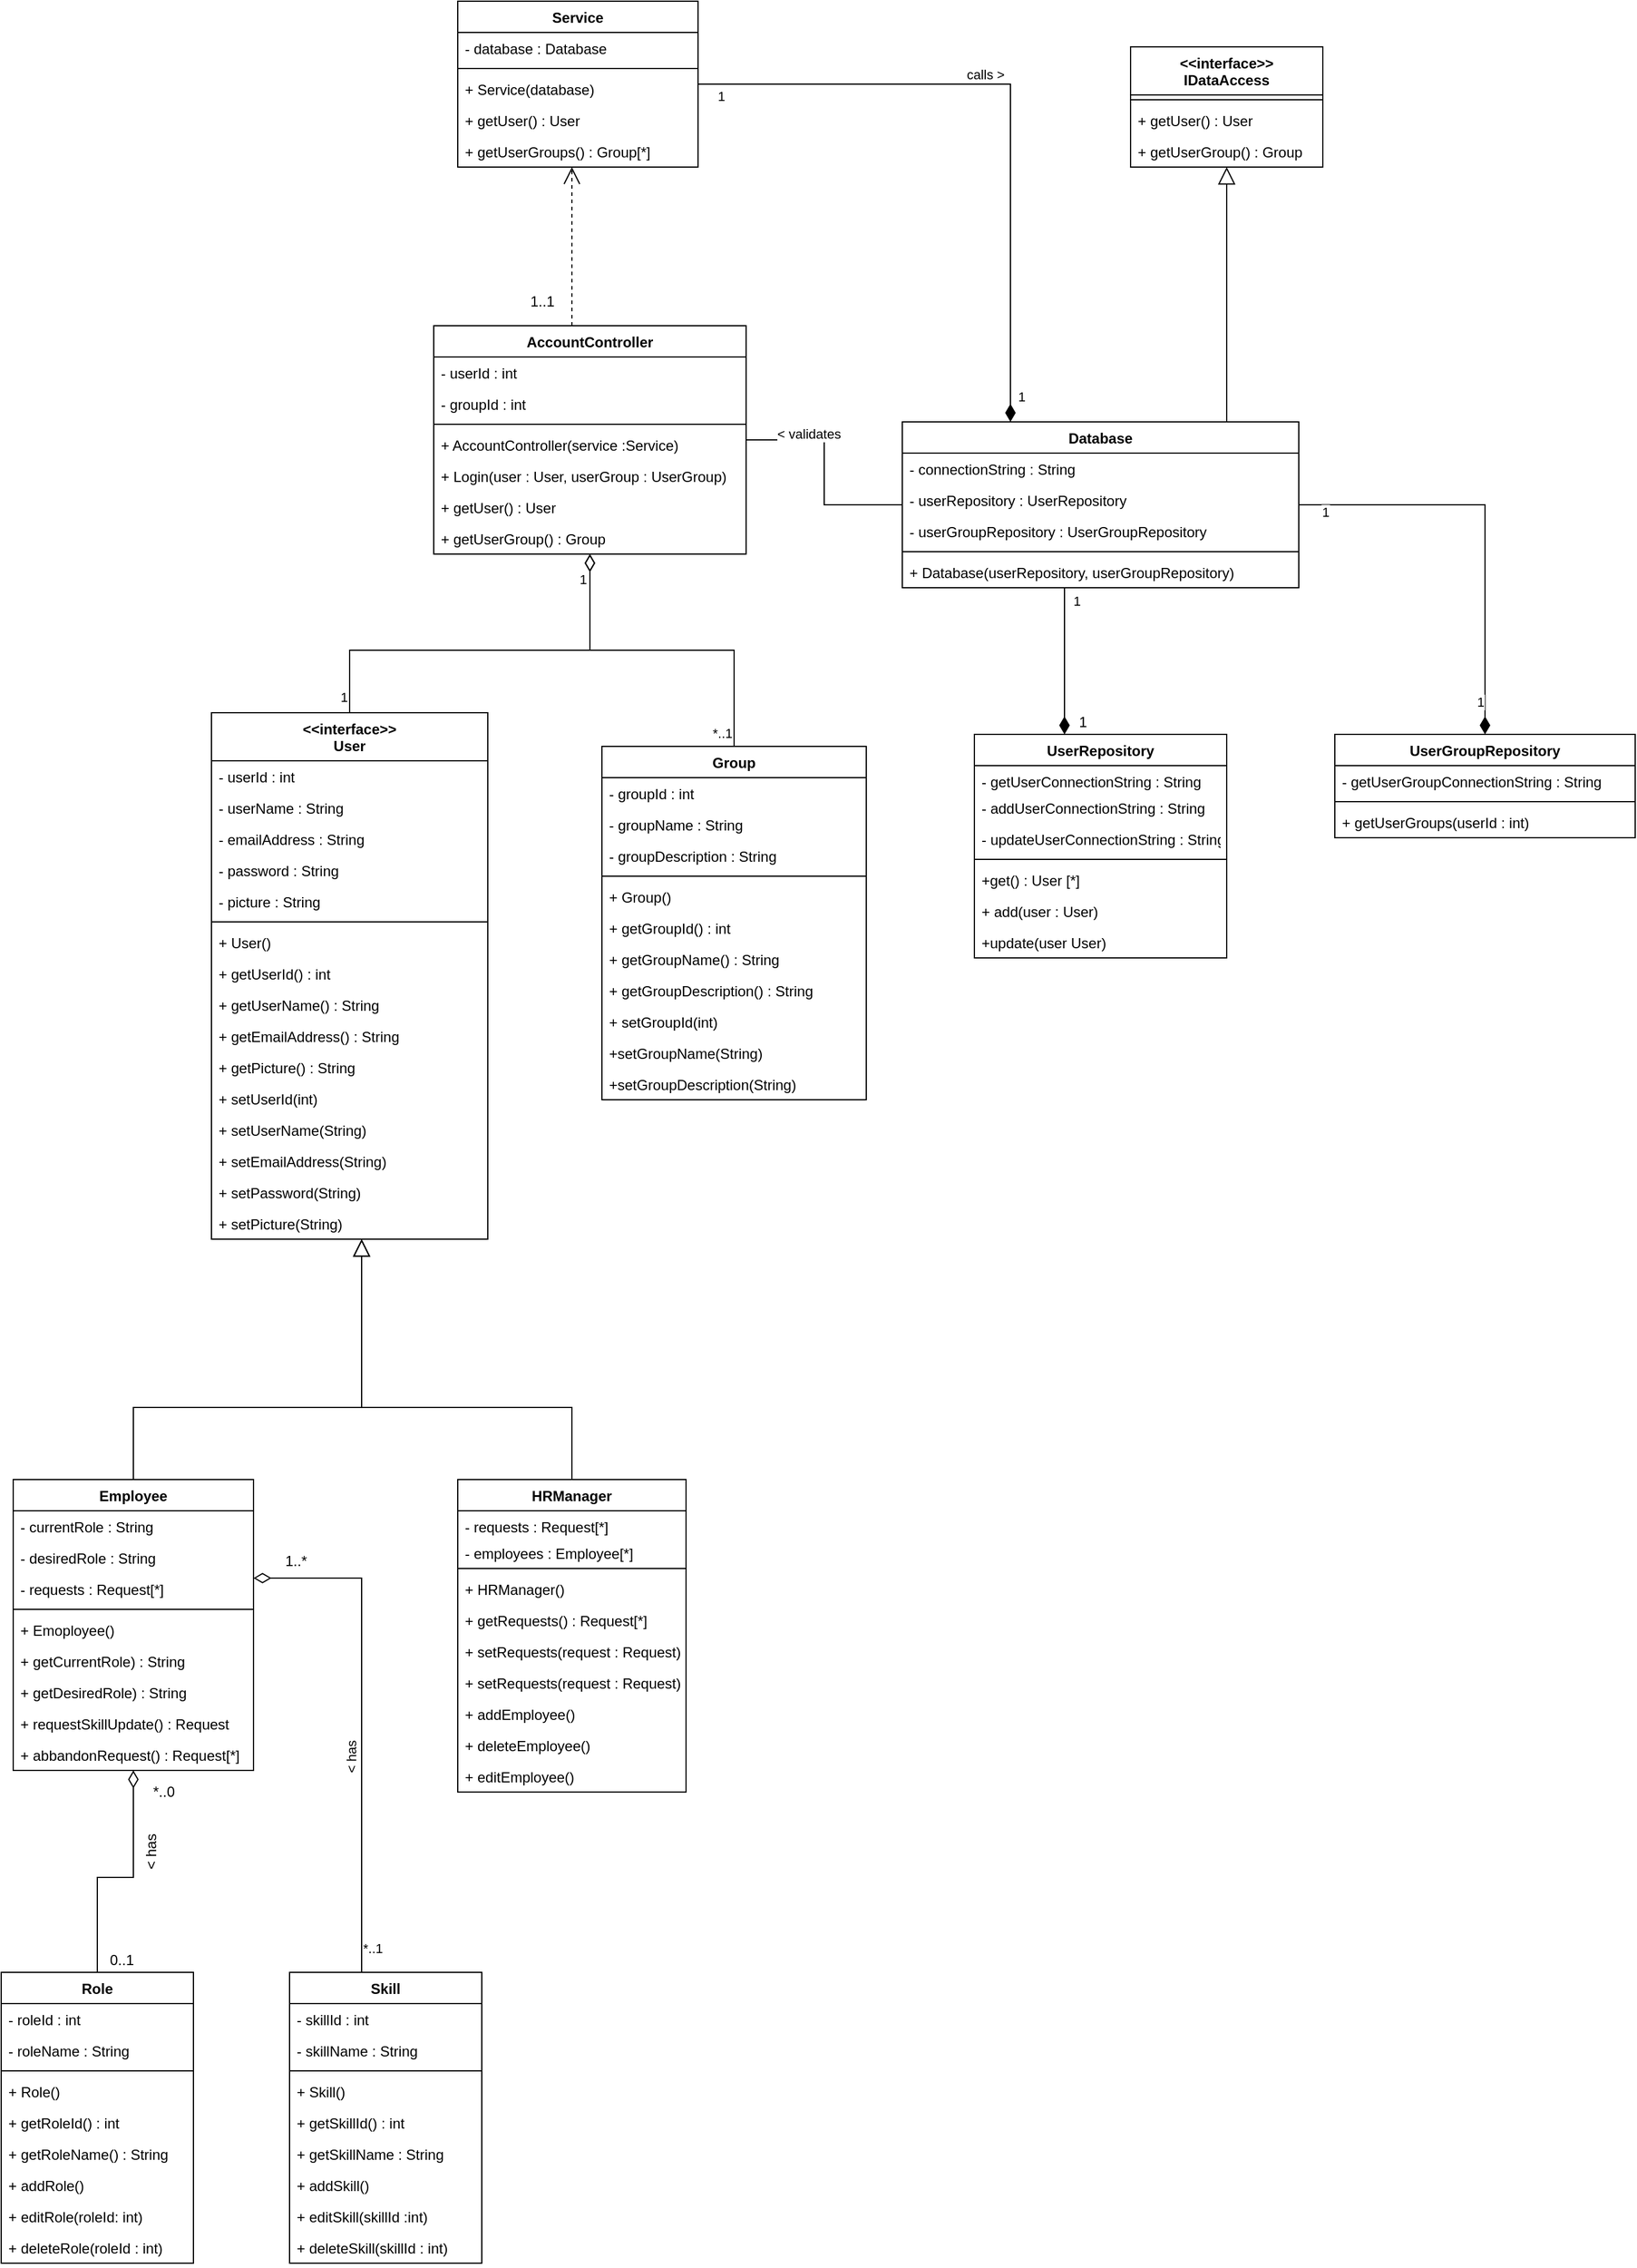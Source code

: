 <mxfile version="13.8.9" type="github">
  <diagram id="C5RBs43oDa-KdzZeNtuy" name="Page-1">
    <mxGraphModel dx="987" dy="2871" grid="1" gridSize="10" guides="1" tooltips="1" connect="1" arrows="1" fold="1" page="1" pageScale="1" pageWidth="1654" pageHeight="2336" math="0" shadow="0">
      <root>
        <mxCell id="WIyWlLk6GJQsqaUBKTNV-0" />
        <mxCell id="WIyWlLk6GJQsqaUBKTNV-1" parent="WIyWlLk6GJQsqaUBKTNV-0" />
        <mxCell id="A0lYxpGTVLTrkx8U0_eJ-175" style="edgeStyle=orthogonalEdgeStyle;rounded=0;orthogonalLoop=1;jettySize=auto;html=1;startArrow=none;startFill=0;startSize=12;endArrow=diamondThin;endFill=0;endSize=12;" edge="1" parent="WIyWlLk6GJQsqaUBKTNV-1" source="A0lYxpGTVLTrkx8U0_eJ-76" target="A0lYxpGTVLTrkx8U0_eJ-104">
          <mxGeometry relative="1" as="geometry">
            <Array as="points">
              <mxPoint x="350" y="-1750" />
              <mxPoint x="550" y="-1750" />
            </Array>
          </mxGeometry>
        </mxCell>
        <mxCell id="A0lYxpGTVLTrkx8U0_eJ-233" value="1" style="edgeLabel;html=1;align=center;verticalAlign=middle;resizable=0;points=[];" vertex="1" connectable="0" parent="A0lYxpGTVLTrkx8U0_eJ-175">
          <mxGeometry x="-0.919" y="5" relative="1" as="geometry">
            <mxPoint as="offset" />
          </mxGeometry>
        </mxCell>
        <mxCell id="A0lYxpGTVLTrkx8U0_eJ-76" value="&lt;&lt;interface&gt;&gt;&#xa;User" style="swimlane;fontStyle=1;align=center;verticalAlign=top;childLayout=stackLayout;horizontal=1;startSize=40;horizontalStack=0;resizeParent=1;resizeParentMax=0;resizeLast=0;collapsible=1;marginBottom=0;" vertex="1" parent="WIyWlLk6GJQsqaUBKTNV-1">
          <mxGeometry x="235" y="-1698" width="230" height="438" as="geometry" />
        </mxCell>
        <mxCell id="A0lYxpGTVLTrkx8U0_eJ-77" value="- userId : int" style="text;strokeColor=none;fillColor=none;align=left;verticalAlign=top;spacingLeft=4;spacingRight=4;overflow=hidden;rotatable=0;points=[[0,0.5],[1,0.5]];portConstraint=eastwest;" vertex="1" parent="A0lYxpGTVLTrkx8U0_eJ-76">
          <mxGeometry y="40" width="230" height="26" as="geometry" />
        </mxCell>
        <mxCell id="A0lYxpGTVLTrkx8U0_eJ-80" value="- userName : String" style="text;strokeColor=none;fillColor=none;align=left;verticalAlign=top;spacingLeft=4;spacingRight=4;overflow=hidden;rotatable=0;points=[[0,0.5],[1,0.5]];portConstraint=eastwest;" vertex="1" parent="A0lYxpGTVLTrkx8U0_eJ-76">
          <mxGeometry y="66" width="230" height="26" as="geometry" />
        </mxCell>
        <mxCell id="A0lYxpGTVLTrkx8U0_eJ-81" value="- emailAddress : String" style="text;strokeColor=none;fillColor=none;align=left;verticalAlign=top;spacingLeft=4;spacingRight=4;overflow=hidden;rotatable=0;points=[[0,0.5],[1,0.5]];portConstraint=eastwest;" vertex="1" parent="A0lYxpGTVLTrkx8U0_eJ-76">
          <mxGeometry y="92" width="230" height="26" as="geometry" />
        </mxCell>
        <mxCell id="A0lYxpGTVLTrkx8U0_eJ-82" value="- password : String" style="text;strokeColor=none;fillColor=none;align=left;verticalAlign=top;spacingLeft=4;spacingRight=4;overflow=hidden;rotatable=0;points=[[0,0.5],[1,0.5]];portConstraint=eastwest;" vertex="1" parent="A0lYxpGTVLTrkx8U0_eJ-76">
          <mxGeometry y="118" width="230" height="26" as="geometry" />
        </mxCell>
        <mxCell id="A0lYxpGTVLTrkx8U0_eJ-85" value="- picture : String" style="text;strokeColor=none;fillColor=none;align=left;verticalAlign=top;spacingLeft=4;spacingRight=4;overflow=hidden;rotatable=0;points=[[0,0.5],[1,0.5]];portConstraint=eastwest;" vertex="1" parent="A0lYxpGTVLTrkx8U0_eJ-76">
          <mxGeometry y="144" width="230" height="26" as="geometry" />
        </mxCell>
        <mxCell id="A0lYxpGTVLTrkx8U0_eJ-78" value="" style="line;strokeWidth=1;fillColor=none;align=left;verticalAlign=middle;spacingTop=-1;spacingLeft=3;spacingRight=3;rotatable=0;labelPosition=right;points=[];portConstraint=eastwest;" vertex="1" parent="A0lYxpGTVLTrkx8U0_eJ-76">
          <mxGeometry y="170" width="230" height="8" as="geometry" />
        </mxCell>
        <mxCell id="A0lYxpGTVLTrkx8U0_eJ-79" value="+ User()" style="text;strokeColor=none;fillColor=none;align=left;verticalAlign=top;spacingLeft=4;spacingRight=4;overflow=hidden;rotatable=0;points=[[0,0.5],[1,0.5]];portConstraint=eastwest;" vertex="1" parent="A0lYxpGTVLTrkx8U0_eJ-76">
          <mxGeometry y="178" width="230" height="26" as="geometry" />
        </mxCell>
        <mxCell id="A0lYxpGTVLTrkx8U0_eJ-91" value="+ getUserId() : int" style="text;strokeColor=none;fillColor=none;align=left;verticalAlign=top;spacingLeft=4;spacingRight=4;overflow=hidden;rotatable=0;points=[[0,0.5],[1,0.5]];portConstraint=eastwest;" vertex="1" parent="A0lYxpGTVLTrkx8U0_eJ-76">
          <mxGeometry y="204" width="230" height="26" as="geometry" />
        </mxCell>
        <mxCell id="A0lYxpGTVLTrkx8U0_eJ-86" value="+ getUserName() : String" style="text;strokeColor=none;fillColor=none;align=left;verticalAlign=top;spacingLeft=4;spacingRight=4;overflow=hidden;rotatable=0;points=[[0,0.5],[1,0.5]];portConstraint=eastwest;" vertex="1" parent="A0lYxpGTVLTrkx8U0_eJ-76">
          <mxGeometry y="230" width="230" height="26" as="geometry" />
        </mxCell>
        <mxCell id="A0lYxpGTVLTrkx8U0_eJ-87" value="+ getEmailAddress() : String" style="text;strokeColor=none;fillColor=none;align=left;verticalAlign=top;spacingLeft=4;spacingRight=4;overflow=hidden;rotatable=0;points=[[0,0.5],[1,0.5]];portConstraint=eastwest;" vertex="1" parent="A0lYxpGTVLTrkx8U0_eJ-76">
          <mxGeometry y="256" width="230" height="26" as="geometry" />
        </mxCell>
        <mxCell id="A0lYxpGTVLTrkx8U0_eJ-90" value="+ getPicture() : String" style="text;strokeColor=none;fillColor=none;align=left;verticalAlign=top;spacingLeft=4;spacingRight=4;overflow=hidden;rotatable=0;points=[[0,0.5],[1,0.5]];portConstraint=eastwest;" vertex="1" parent="A0lYxpGTVLTrkx8U0_eJ-76">
          <mxGeometry y="282" width="230" height="26" as="geometry" />
        </mxCell>
        <mxCell id="A0lYxpGTVLTrkx8U0_eJ-221" value="+ setUserId(int)" style="text;strokeColor=none;fillColor=none;align=left;verticalAlign=top;spacingLeft=4;spacingRight=4;overflow=hidden;rotatable=0;points=[[0,0.5],[1,0.5]];portConstraint=eastwest;" vertex="1" parent="A0lYxpGTVLTrkx8U0_eJ-76">
          <mxGeometry y="308" width="230" height="26" as="geometry" />
        </mxCell>
        <mxCell id="A0lYxpGTVLTrkx8U0_eJ-222" value="+ setUserName(String)" style="text;strokeColor=none;fillColor=none;align=left;verticalAlign=top;spacingLeft=4;spacingRight=4;overflow=hidden;rotatable=0;points=[[0,0.5],[1,0.5]];portConstraint=eastwest;" vertex="1" parent="A0lYxpGTVLTrkx8U0_eJ-76">
          <mxGeometry y="334" width="230" height="26" as="geometry" />
        </mxCell>
        <mxCell id="A0lYxpGTVLTrkx8U0_eJ-223" value="+ setEmailAddress(String)" style="text;strokeColor=none;fillColor=none;align=left;verticalAlign=top;spacingLeft=4;spacingRight=4;overflow=hidden;rotatable=0;points=[[0,0.5],[1,0.5]];portConstraint=eastwest;" vertex="1" parent="A0lYxpGTVLTrkx8U0_eJ-76">
          <mxGeometry y="360" width="230" height="26" as="geometry" />
        </mxCell>
        <mxCell id="A0lYxpGTVLTrkx8U0_eJ-224" value="+ setPassword(String)" style="text;strokeColor=none;fillColor=none;align=left;verticalAlign=top;spacingLeft=4;spacingRight=4;overflow=hidden;rotatable=0;points=[[0,0.5],[1,0.5]];portConstraint=eastwest;" vertex="1" parent="A0lYxpGTVLTrkx8U0_eJ-76">
          <mxGeometry y="386" width="230" height="26" as="geometry" />
        </mxCell>
        <mxCell id="A0lYxpGTVLTrkx8U0_eJ-225" value="+ setPicture(String)" style="text;strokeColor=none;fillColor=none;align=left;verticalAlign=top;spacingLeft=4;spacingRight=4;overflow=hidden;rotatable=0;points=[[0,0.5],[1,0.5]];portConstraint=eastwest;" vertex="1" parent="A0lYxpGTVLTrkx8U0_eJ-76">
          <mxGeometry y="412" width="230" height="26" as="geometry" />
        </mxCell>
        <mxCell id="A0lYxpGTVLTrkx8U0_eJ-129" style="edgeStyle=orthogonalEdgeStyle;rounded=0;orthogonalLoop=1;jettySize=auto;html=1;endArrow=block;endFill=0;endSize=12;" edge="1" parent="WIyWlLk6GJQsqaUBKTNV-1" source="A0lYxpGTVLTrkx8U0_eJ-92" target="A0lYxpGTVLTrkx8U0_eJ-76">
          <mxGeometry relative="1" as="geometry">
            <Array as="points">
              <mxPoint x="170" y="-1120" />
              <mxPoint x="360" y="-1120" />
            </Array>
          </mxGeometry>
        </mxCell>
        <mxCell id="A0lYxpGTVLTrkx8U0_eJ-92" value="Employee" style="swimlane;fontStyle=1;align=center;verticalAlign=top;childLayout=stackLayout;horizontal=1;startSize=26;horizontalStack=0;resizeParent=1;resizeParentMax=0;resizeLast=0;collapsible=1;marginBottom=0;" vertex="1" parent="WIyWlLk6GJQsqaUBKTNV-1">
          <mxGeometry x="70" y="-1060" width="200" height="242" as="geometry" />
        </mxCell>
        <mxCell id="A0lYxpGTVLTrkx8U0_eJ-98" value="- currentRole : String" style="text;strokeColor=none;fillColor=none;align=left;verticalAlign=top;spacingLeft=4;spacingRight=4;overflow=hidden;rotatable=0;points=[[0,0.5],[1,0.5]];portConstraint=eastwest;" vertex="1" parent="A0lYxpGTVLTrkx8U0_eJ-92">
          <mxGeometry y="26" width="200" height="26" as="geometry" />
        </mxCell>
        <mxCell id="A0lYxpGTVLTrkx8U0_eJ-249" value="- desiredRole : String" style="text;strokeColor=none;fillColor=none;align=left;verticalAlign=top;spacingLeft=4;spacingRight=4;overflow=hidden;rotatable=0;points=[[0,0.5],[1,0.5]];portConstraint=eastwest;" vertex="1" parent="A0lYxpGTVLTrkx8U0_eJ-92">
          <mxGeometry y="52" width="200" height="26" as="geometry" />
        </mxCell>
        <mxCell id="A0lYxpGTVLTrkx8U0_eJ-99" value="- requests : Request[*]" style="text;strokeColor=none;fillColor=none;align=left;verticalAlign=top;spacingLeft=4;spacingRight=4;overflow=hidden;rotatable=0;points=[[0,0.5],[1,0.5]];portConstraint=eastwest;" vertex="1" parent="A0lYxpGTVLTrkx8U0_eJ-92">
          <mxGeometry y="78" width="200" height="26" as="geometry" />
        </mxCell>
        <mxCell id="A0lYxpGTVLTrkx8U0_eJ-94" value="" style="line;strokeWidth=1;fillColor=none;align=left;verticalAlign=middle;spacingTop=-1;spacingLeft=3;spacingRight=3;rotatable=0;labelPosition=right;points=[];portConstraint=eastwest;" vertex="1" parent="A0lYxpGTVLTrkx8U0_eJ-92">
          <mxGeometry y="104" width="200" height="8" as="geometry" />
        </mxCell>
        <mxCell id="A0lYxpGTVLTrkx8U0_eJ-96" value="+ Emoployee()" style="text;strokeColor=none;fillColor=none;align=left;verticalAlign=top;spacingLeft=4;spacingRight=4;overflow=hidden;rotatable=0;points=[[0,0.5],[1,0.5]];portConstraint=eastwest;" vertex="1" parent="A0lYxpGTVLTrkx8U0_eJ-92">
          <mxGeometry y="112" width="200" height="26" as="geometry" />
        </mxCell>
        <mxCell id="A0lYxpGTVLTrkx8U0_eJ-170" value="+ getCurrentRole) : String" style="text;strokeColor=none;fillColor=none;align=left;verticalAlign=top;spacingLeft=4;spacingRight=4;overflow=hidden;rotatable=0;points=[[0,0.5],[1,0.5]];portConstraint=eastwest;" vertex="1" parent="A0lYxpGTVLTrkx8U0_eJ-92">
          <mxGeometry y="138" width="200" height="26" as="geometry" />
        </mxCell>
        <mxCell id="A0lYxpGTVLTrkx8U0_eJ-247" value="+ getDesiredRole) : String" style="text;strokeColor=none;fillColor=none;align=left;verticalAlign=top;spacingLeft=4;spacingRight=4;overflow=hidden;rotatable=0;points=[[0,0.5],[1,0.5]];portConstraint=eastwest;" vertex="1" parent="A0lYxpGTVLTrkx8U0_eJ-92">
          <mxGeometry y="164" width="200" height="26" as="geometry" />
        </mxCell>
        <mxCell id="A0lYxpGTVLTrkx8U0_eJ-248" value="+ requestSkillUpdate() : Request" style="text;strokeColor=none;fillColor=none;align=left;verticalAlign=top;spacingLeft=4;spacingRight=4;overflow=hidden;rotatable=0;points=[[0,0.5],[1,0.5]];portConstraint=eastwest;" vertex="1" parent="A0lYxpGTVLTrkx8U0_eJ-92">
          <mxGeometry y="190" width="200" height="26" as="geometry" />
        </mxCell>
        <mxCell id="A0lYxpGTVLTrkx8U0_eJ-97" value="+ abbandonRequest() : Request[*]" style="text;strokeColor=none;fillColor=none;align=left;verticalAlign=top;spacingLeft=4;spacingRight=4;overflow=hidden;rotatable=0;points=[[0,0.5],[1,0.5]];portConstraint=eastwest;" vertex="1" parent="A0lYxpGTVLTrkx8U0_eJ-92">
          <mxGeometry y="216" width="200" height="26" as="geometry" />
        </mxCell>
        <mxCell id="A0lYxpGTVLTrkx8U0_eJ-130" style="edgeStyle=orthogonalEdgeStyle;rounded=0;orthogonalLoop=1;jettySize=auto;html=1;endArrow=block;endFill=0;endSize=12;" edge="1" parent="WIyWlLk6GJQsqaUBKTNV-1" source="A0lYxpGTVLTrkx8U0_eJ-100" target="A0lYxpGTVLTrkx8U0_eJ-76">
          <mxGeometry relative="1" as="geometry">
            <Array as="points">
              <mxPoint x="535" y="-1120" />
              <mxPoint x="360" y="-1120" />
            </Array>
          </mxGeometry>
        </mxCell>
        <mxCell id="A0lYxpGTVLTrkx8U0_eJ-100" value="HRManager" style="swimlane;fontStyle=1;align=center;verticalAlign=top;childLayout=stackLayout;horizontal=1;startSize=26;horizontalStack=0;resizeParent=1;resizeParentMax=0;resizeLast=0;collapsible=1;marginBottom=0;" vertex="1" parent="WIyWlLk6GJQsqaUBKTNV-1">
          <mxGeometry x="440" y="-1060" width="190" height="260" as="geometry" />
        </mxCell>
        <mxCell id="A0lYxpGTVLTrkx8U0_eJ-101" value="- requests : Request[*]" style="text;strokeColor=none;fillColor=none;align=left;verticalAlign=top;spacingLeft=4;spacingRight=4;overflow=hidden;rotatable=0;points=[[0,0.5],[1,0.5]];portConstraint=eastwest;" vertex="1" parent="A0lYxpGTVLTrkx8U0_eJ-100">
          <mxGeometry y="26" width="190" height="22" as="geometry" />
        </mxCell>
        <mxCell id="A0lYxpGTVLTrkx8U0_eJ-242" value="- employees : Employee[*]" style="text;strokeColor=none;fillColor=none;align=left;verticalAlign=top;spacingLeft=4;spacingRight=4;overflow=hidden;rotatable=0;points=[[0,0.5],[1,0.5]];portConstraint=eastwest;" vertex="1" parent="A0lYxpGTVLTrkx8U0_eJ-100">
          <mxGeometry y="48" width="190" height="22" as="geometry" />
        </mxCell>
        <mxCell id="A0lYxpGTVLTrkx8U0_eJ-102" value="" style="line;strokeWidth=1;fillColor=none;align=left;verticalAlign=middle;spacingTop=-1;spacingLeft=3;spacingRight=3;rotatable=0;labelPosition=right;points=[];portConstraint=eastwest;" vertex="1" parent="A0lYxpGTVLTrkx8U0_eJ-100">
          <mxGeometry y="70" width="190" height="8" as="geometry" />
        </mxCell>
        <mxCell id="A0lYxpGTVLTrkx8U0_eJ-103" value="+ HRManager()" style="text;strokeColor=none;fillColor=none;align=left;verticalAlign=top;spacingLeft=4;spacingRight=4;overflow=hidden;rotatable=0;points=[[0,0.5],[1,0.5]];portConstraint=eastwest;" vertex="1" parent="A0lYxpGTVLTrkx8U0_eJ-100">
          <mxGeometry y="78" width="190" height="26" as="geometry" />
        </mxCell>
        <mxCell id="A0lYxpGTVLTrkx8U0_eJ-171" value="+ getRequests() : Request[*]" style="text;strokeColor=none;fillColor=none;align=left;verticalAlign=top;spacingLeft=4;spacingRight=4;overflow=hidden;rotatable=0;points=[[0,0.5],[1,0.5]];portConstraint=eastwest;" vertex="1" parent="A0lYxpGTVLTrkx8U0_eJ-100">
          <mxGeometry y="104" width="190" height="26" as="geometry" />
        </mxCell>
        <mxCell id="A0lYxpGTVLTrkx8U0_eJ-241" value="+ setRequests(request : Request) " style="text;strokeColor=none;fillColor=none;align=left;verticalAlign=top;spacingLeft=4;spacingRight=4;overflow=hidden;rotatable=0;points=[[0,0.5],[1,0.5]];portConstraint=eastwest;" vertex="1" parent="A0lYxpGTVLTrkx8U0_eJ-100">
          <mxGeometry y="130" width="190" height="26" as="geometry" />
        </mxCell>
        <mxCell id="A0lYxpGTVLTrkx8U0_eJ-243" value="+ setRequests(request : Request) " style="text;strokeColor=none;fillColor=none;align=left;verticalAlign=top;spacingLeft=4;spacingRight=4;overflow=hidden;rotatable=0;points=[[0,0.5],[1,0.5]];portConstraint=eastwest;" vertex="1" parent="A0lYxpGTVLTrkx8U0_eJ-100">
          <mxGeometry y="156" width="190" height="26" as="geometry" />
        </mxCell>
        <mxCell id="A0lYxpGTVLTrkx8U0_eJ-244" value="+ addEmployee()" style="text;strokeColor=none;fillColor=none;align=left;verticalAlign=top;spacingLeft=4;spacingRight=4;overflow=hidden;rotatable=0;points=[[0,0.5],[1,0.5]];portConstraint=eastwest;" vertex="1" parent="A0lYxpGTVLTrkx8U0_eJ-100">
          <mxGeometry y="182" width="190" height="26" as="geometry" />
        </mxCell>
        <mxCell id="A0lYxpGTVLTrkx8U0_eJ-246" value="+ deleteEmployee()" style="text;strokeColor=none;fillColor=none;align=left;verticalAlign=top;spacingLeft=4;spacingRight=4;overflow=hidden;rotatable=0;points=[[0,0.5],[1,0.5]];portConstraint=eastwest;" vertex="1" parent="A0lYxpGTVLTrkx8U0_eJ-100">
          <mxGeometry y="208" width="190" height="26" as="geometry" />
        </mxCell>
        <mxCell id="A0lYxpGTVLTrkx8U0_eJ-245" value="+ editEmployee()" style="text;strokeColor=none;fillColor=none;align=left;verticalAlign=top;spacingLeft=4;spacingRight=4;overflow=hidden;rotatable=0;points=[[0,0.5],[1,0.5]];portConstraint=eastwest;" vertex="1" parent="A0lYxpGTVLTrkx8U0_eJ-100">
          <mxGeometry y="234" width="190" height="26" as="geometry" />
        </mxCell>
        <mxCell id="A0lYxpGTVLTrkx8U0_eJ-174" style="edgeStyle=orthogonalEdgeStyle;rounded=0;orthogonalLoop=1;jettySize=auto;html=1;startArrow=none;startFill=0;startSize=12;endArrow=open;endFill=0;endSize=12;dashed=1;" edge="1" parent="WIyWlLk6GJQsqaUBKTNV-1" source="A0lYxpGTVLTrkx8U0_eJ-104" target="A0lYxpGTVLTrkx8U0_eJ-143">
          <mxGeometry relative="1" as="geometry">
            <Array as="points">
              <mxPoint x="535" y="-2120" />
              <mxPoint x="535" y="-2120" />
            </Array>
          </mxGeometry>
        </mxCell>
        <mxCell id="A0lYxpGTVLTrkx8U0_eJ-104" value="AccountController" style="swimlane;fontStyle=1;align=center;verticalAlign=top;childLayout=stackLayout;horizontal=1;startSize=26;horizontalStack=0;resizeParent=1;resizeParentMax=0;resizeLast=0;collapsible=1;marginBottom=0;" vertex="1" parent="WIyWlLk6GJQsqaUBKTNV-1">
          <mxGeometry x="420" y="-2020" width="260" height="190" as="geometry" />
        </mxCell>
        <mxCell id="A0lYxpGTVLTrkx8U0_eJ-105" value="- userId : int" style="text;strokeColor=none;fillColor=none;align=left;verticalAlign=top;spacingLeft=4;spacingRight=4;overflow=hidden;rotatable=0;points=[[0,0.5],[1,0.5]];portConstraint=eastwest;" vertex="1" parent="A0lYxpGTVLTrkx8U0_eJ-104">
          <mxGeometry y="26" width="260" height="26" as="geometry" />
        </mxCell>
        <mxCell id="A0lYxpGTVLTrkx8U0_eJ-108" value="- groupId : int" style="text;strokeColor=none;fillColor=none;align=left;verticalAlign=top;spacingLeft=4;spacingRight=4;overflow=hidden;rotatable=0;points=[[0,0.5],[1,0.5]];portConstraint=eastwest;" vertex="1" parent="A0lYxpGTVLTrkx8U0_eJ-104">
          <mxGeometry y="52" width="260" height="26" as="geometry" />
        </mxCell>
        <mxCell id="A0lYxpGTVLTrkx8U0_eJ-106" value="" style="line;strokeWidth=1;fillColor=none;align=left;verticalAlign=middle;spacingTop=-1;spacingLeft=3;spacingRight=3;rotatable=0;labelPosition=right;points=[];portConstraint=eastwest;" vertex="1" parent="A0lYxpGTVLTrkx8U0_eJ-104">
          <mxGeometry y="78" width="260" height="8" as="geometry" />
        </mxCell>
        <mxCell id="A0lYxpGTVLTrkx8U0_eJ-107" value="+ AccountController(service :Service)" style="text;strokeColor=none;fillColor=none;align=left;verticalAlign=top;spacingLeft=4;spacingRight=4;overflow=hidden;rotatable=0;points=[[0,0.5],[1,0.5]];portConstraint=eastwest;" vertex="1" parent="A0lYxpGTVLTrkx8U0_eJ-104">
          <mxGeometry y="86" width="260" height="26" as="geometry" />
        </mxCell>
        <mxCell id="A0lYxpGTVLTrkx8U0_eJ-193" value="+ Login(user : User, userGroup : UserGroup)" style="text;strokeColor=none;fillColor=none;align=left;verticalAlign=top;spacingLeft=4;spacingRight=4;overflow=hidden;rotatable=0;points=[[0,0.5],[1,0.5]];portConstraint=eastwest;" vertex="1" parent="A0lYxpGTVLTrkx8U0_eJ-104">
          <mxGeometry y="112" width="260" height="26" as="geometry" />
        </mxCell>
        <mxCell id="A0lYxpGTVLTrkx8U0_eJ-190" value="+ getUser() : User" style="text;strokeColor=none;fillColor=none;align=left;verticalAlign=top;spacingLeft=4;spacingRight=4;overflow=hidden;rotatable=0;points=[[0,0.5],[1,0.5]];portConstraint=eastwest;" vertex="1" parent="A0lYxpGTVLTrkx8U0_eJ-104">
          <mxGeometry y="138" width="260" height="26" as="geometry" />
        </mxCell>
        <mxCell id="A0lYxpGTVLTrkx8U0_eJ-109" value="+ getUserGroup() : Group" style="text;strokeColor=none;fillColor=none;align=left;verticalAlign=top;spacingLeft=4;spacingRight=4;overflow=hidden;rotatable=0;points=[[0,0.5],[1,0.5]];portConstraint=eastwest;" vertex="1" parent="A0lYxpGTVLTrkx8U0_eJ-104">
          <mxGeometry y="164" width="260" height="26" as="geometry" />
        </mxCell>
        <mxCell id="A0lYxpGTVLTrkx8U0_eJ-176" style="edgeStyle=orthogonalEdgeStyle;rounded=0;orthogonalLoop=1;jettySize=auto;html=1;startArrow=none;startFill=0;startSize=12;endArrow=diamondThin;endFill=0;endSize=12;" edge="1" parent="WIyWlLk6GJQsqaUBKTNV-1" source="A0lYxpGTVLTrkx8U0_eJ-110" target="A0lYxpGTVLTrkx8U0_eJ-104">
          <mxGeometry relative="1" as="geometry">
            <Array as="points">
              <mxPoint x="670" y="-1750" />
              <mxPoint x="550" y="-1750" />
            </Array>
          </mxGeometry>
        </mxCell>
        <mxCell id="A0lYxpGTVLTrkx8U0_eJ-178" value="*..1" style="edgeLabel;html=1;align=center;verticalAlign=middle;resizable=0;points=[];" vertex="1" connectable="0" parent="A0lYxpGTVLTrkx8U0_eJ-176">
          <mxGeometry x="-0.917" y="5" relative="1" as="geometry">
            <mxPoint x="-5.06" as="offset" />
          </mxGeometry>
        </mxCell>
        <mxCell id="A0lYxpGTVLTrkx8U0_eJ-200" value="1" style="edgeLabel;html=1;align=center;verticalAlign=middle;resizable=0;points=[];" vertex="1" connectable="0" parent="A0lYxpGTVLTrkx8U0_eJ-176">
          <mxGeometry x="0.849" y="6" relative="1" as="geometry">
            <mxPoint as="offset" />
          </mxGeometry>
        </mxCell>
        <mxCell id="A0lYxpGTVLTrkx8U0_eJ-110" value="Group" style="swimlane;fontStyle=1;align=center;verticalAlign=top;childLayout=stackLayout;horizontal=1;startSize=26;horizontalStack=0;resizeParent=1;resizeParentMax=0;resizeLast=0;collapsible=1;marginBottom=0;" vertex="1" parent="WIyWlLk6GJQsqaUBKTNV-1">
          <mxGeometry x="560" y="-1670" width="220" height="294" as="geometry" />
        </mxCell>
        <mxCell id="A0lYxpGTVLTrkx8U0_eJ-111" value="- groupId : int" style="text;strokeColor=none;fillColor=none;align=left;verticalAlign=top;spacingLeft=4;spacingRight=4;overflow=hidden;rotatable=0;points=[[0,0.5],[1,0.5]];portConstraint=eastwest;" vertex="1" parent="A0lYxpGTVLTrkx8U0_eJ-110">
          <mxGeometry y="26" width="220" height="26" as="geometry" />
        </mxCell>
        <mxCell id="A0lYxpGTVLTrkx8U0_eJ-114" value="- groupName : String" style="text;strokeColor=none;fillColor=none;align=left;verticalAlign=top;spacingLeft=4;spacingRight=4;overflow=hidden;rotatable=0;points=[[0,0.5],[1,0.5]];portConstraint=eastwest;" vertex="1" parent="A0lYxpGTVLTrkx8U0_eJ-110">
          <mxGeometry y="52" width="220" height="26" as="geometry" />
        </mxCell>
        <mxCell id="A0lYxpGTVLTrkx8U0_eJ-115" value="- groupDescription : String" style="text;strokeColor=none;fillColor=none;align=left;verticalAlign=top;spacingLeft=4;spacingRight=4;overflow=hidden;rotatable=0;points=[[0,0.5],[1,0.5]];portConstraint=eastwest;" vertex="1" parent="A0lYxpGTVLTrkx8U0_eJ-110">
          <mxGeometry y="78" width="220" height="26" as="geometry" />
        </mxCell>
        <mxCell id="A0lYxpGTVLTrkx8U0_eJ-112" value="" style="line;strokeWidth=1;fillColor=none;align=left;verticalAlign=middle;spacingTop=-1;spacingLeft=3;spacingRight=3;rotatable=0;labelPosition=right;points=[];portConstraint=eastwest;" vertex="1" parent="A0lYxpGTVLTrkx8U0_eJ-110">
          <mxGeometry y="104" width="220" height="8" as="geometry" />
        </mxCell>
        <mxCell id="A0lYxpGTVLTrkx8U0_eJ-172" value="+ Group()" style="text;strokeColor=none;fillColor=none;align=left;verticalAlign=top;spacingLeft=4;spacingRight=4;overflow=hidden;rotatable=0;points=[[0,0.5],[1,0.5]];portConstraint=eastwest;" vertex="1" parent="A0lYxpGTVLTrkx8U0_eJ-110">
          <mxGeometry y="112" width="220" height="26" as="geometry" />
        </mxCell>
        <mxCell id="A0lYxpGTVLTrkx8U0_eJ-113" value="+ getGroupId() : int" style="text;strokeColor=none;fillColor=none;align=left;verticalAlign=top;spacingLeft=4;spacingRight=4;overflow=hidden;rotatable=0;points=[[0,0.5],[1,0.5]];portConstraint=eastwest;" vertex="1" parent="A0lYxpGTVLTrkx8U0_eJ-110">
          <mxGeometry y="138" width="220" height="26" as="geometry" />
        </mxCell>
        <mxCell id="A0lYxpGTVLTrkx8U0_eJ-116" value="+ getGroupName() : String" style="text;strokeColor=none;fillColor=none;align=left;verticalAlign=top;spacingLeft=4;spacingRight=4;overflow=hidden;rotatable=0;points=[[0,0.5],[1,0.5]];portConstraint=eastwest;" vertex="1" parent="A0lYxpGTVLTrkx8U0_eJ-110">
          <mxGeometry y="164" width="220" height="26" as="geometry" />
        </mxCell>
        <mxCell id="A0lYxpGTVLTrkx8U0_eJ-226" value="+ getGroupDescription() : String" style="text;strokeColor=none;fillColor=none;align=left;verticalAlign=top;spacingLeft=4;spacingRight=4;overflow=hidden;rotatable=0;points=[[0,0.5],[1,0.5]];portConstraint=eastwest;" vertex="1" parent="A0lYxpGTVLTrkx8U0_eJ-110">
          <mxGeometry y="190" width="220" height="26" as="geometry" />
        </mxCell>
        <mxCell id="A0lYxpGTVLTrkx8U0_eJ-227" value="+ setGroupId(int)" style="text;strokeColor=none;fillColor=none;align=left;verticalAlign=top;spacingLeft=4;spacingRight=4;overflow=hidden;rotatable=0;points=[[0,0.5],[1,0.5]];portConstraint=eastwest;" vertex="1" parent="A0lYxpGTVLTrkx8U0_eJ-110">
          <mxGeometry y="216" width="220" height="26" as="geometry" />
        </mxCell>
        <mxCell id="A0lYxpGTVLTrkx8U0_eJ-229" value="+setGroupName(String)" style="text;strokeColor=none;fillColor=none;align=left;verticalAlign=top;spacingLeft=4;spacingRight=4;overflow=hidden;rotatable=0;points=[[0,0.5],[1,0.5]];portConstraint=eastwest;" vertex="1" parent="A0lYxpGTVLTrkx8U0_eJ-110">
          <mxGeometry y="242" width="220" height="26" as="geometry" />
        </mxCell>
        <mxCell id="A0lYxpGTVLTrkx8U0_eJ-230" value="+setGroupDescription(String)" style="text;strokeColor=none;fillColor=none;align=left;verticalAlign=top;spacingLeft=4;spacingRight=4;overflow=hidden;rotatable=0;points=[[0,0.5],[1,0.5]];portConstraint=eastwest;" vertex="1" parent="A0lYxpGTVLTrkx8U0_eJ-110">
          <mxGeometry y="268" width="220" height="26" as="geometry" />
        </mxCell>
        <mxCell id="A0lYxpGTVLTrkx8U0_eJ-118" value="&lt;&lt;interface&gt;&gt;&#xa;IDataAccess" style="swimlane;fontStyle=1;align=center;verticalAlign=top;childLayout=stackLayout;horizontal=1;startSize=40;horizontalStack=0;resizeParent=1;resizeParentMax=0;resizeLast=0;collapsible=1;marginBottom=0;" vertex="1" parent="WIyWlLk6GJQsqaUBKTNV-1">
          <mxGeometry x="1000" y="-2252" width="160" height="100" as="geometry" />
        </mxCell>
        <mxCell id="A0lYxpGTVLTrkx8U0_eJ-120" value="" style="line;strokeWidth=1;fillColor=none;align=left;verticalAlign=middle;spacingTop=-1;spacingLeft=3;spacingRight=3;rotatable=0;labelPosition=right;points=[];portConstraint=eastwest;" vertex="1" parent="A0lYxpGTVLTrkx8U0_eJ-118">
          <mxGeometry y="40" width="160" height="8" as="geometry" />
        </mxCell>
        <mxCell id="A0lYxpGTVLTrkx8U0_eJ-121" value="+ getUser() : User" style="text;strokeColor=none;fillColor=none;align=left;verticalAlign=top;spacingLeft=4;spacingRight=4;overflow=hidden;rotatable=0;points=[[0,0.5],[1,0.5]];portConstraint=eastwest;" vertex="1" parent="A0lYxpGTVLTrkx8U0_eJ-118">
          <mxGeometry y="48" width="160" height="26" as="geometry" />
        </mxCell>
        <mxCell id="A0lYxpGTVLTrkx8U0_eJ-122" value="+ getUserGroup() : Group" style="text;strokeColor=none;fillColor=none;align=left;verticalAlign=top;spacingLeft=4;spacingRight=4;overflow=hidden;rotatable=0;points=[[0,0.5],[1,0.5]];portConstraint=eastwest;" vertex="1" parent="A0lYxpGTVLTrkx8U0_eJ-118">
          <mxGeometry y="74" width="160" height="26" as="geometry" />
        </mxCell>
        <mxCell id="A0lYxpGTVLTrkx8U0_eJ-139" style="edgeStyle=orthogonalEdgeStyle;rounded=0;orthogonalLoop=1;jettySize=auto;html=1;endArrow=block;endFill=0;endSize=12;" edge="1" parent="WIyWlLk6GJQsqaUBKTNV-1" source="A0lYxpGTVLTrkx8U0_eJ-123" target="A0lYxpGTVLTrkx8U0_eJ-118">
          <mxGeometry relative="1" as="geometry">
            <Array as="points">
              <mxPoint x="1080" y="-2040" />
              <mxPoint x="1080" y="-2040" />
            </Array>
          </mxGeometry>
        </mxCell>
        <mxCell id="A0lYxpGTVLTrkx8U0_eJ-231" style="edgeStyle=orthogonalEdgeStyle;rounded=0;orthogonalLoop=1;jettySize=auto;html=1;startArrow=none;startFill=0;startSize=12;endArrow=none;endFill=0;endSize=12;" edge="1" parent="WIyWlLk6GJQsqaUBKTNV-1" source="A0lYxpGTVLTrkx8U0_eJ-123" target="A0lYxpGTVLTrkx8U0_eJ-104">
          <mxGeometry relative="1" as="geometry" />
        </mxCell>
        <mxCell id="A0lYxpGTVLTrkx8U0_eJ-232" value="&amp;lt; validates" style="edgeLabel;html=1;align=center;verticalAlign=middle;resizable=0;points=[];" vertex="1" connectable="0" parent="A0lYxpGTVLTrkx8U0_eJ-231">
          <mxGeometry x="0.44" y="-5" relative="1" as="geometry">
            <mxPoint as="offset" />
          </mxGeometry>
        </mxCell>
        <mxCell id="A0lYxpGTVLTrkx8U0_eJ-123" value="Database" style="swimlane;fontStyle=1;align=center;verticalAlign=top;childLayout=stackLayout;horizontal=1;startSize=26;horizontalStack=0;resizeParent=1;resizeParentMax=0;resizeLast=0;collapsible=1;marginBottom=0;" vertex="1" parent="WIyWlLk6GJQsqaUBKTNV-1">
          <mxGeometry x="810" y="-1940" width="330" height="138" as="geometry" />
        </mxCell>
        <mxCell id="A0lYxpGTVLTrkx8U0_eJ-124" value="- connectionString : String" style="text;strokeColor=none;fillColor=none;align=left;verticalAlign=top;spacingLeft=4;spacingRight=4;overflow=hidden;rotatable=0;points=[[0,0.5],[1,0.5]];portConstraint=eastwest;" vertex="1" parent="A0lYxpGTVLTrkx8U0_eJ-123">
          <mxGeometry y="26" width="330" height="26" as="geometry" />
        </mxCell>
        <mxCell id="A0lYxpGTVLTrkx8U0_eJ-127" value="- userRepository : UserRepository" style="text;strokeColor=none;fillColor=none;align=left;verticalAlign=top;spacingLeft=4;spacingRight=4;overflow=hidden;rotatable=0;points=[[0,0.5],[1,0.5]];portConstraint=eastwest;" vertex="1" parent="A0lYxpGTVLTrkx8U0_eJ-123">
          <mxGeometry y="52" width="330" height="26" as="geometry" />
        </mxCell>
        <mxCell id="A0lYxpGTVLTrkx8U0_eJ-128" value="- userGroupRepository : UserGroupRepository" style="text;strokeColor=none;fillColor=none;align=left;verticalAlign=top;spacingLeft=4;spacingRight=4;overflow=hidden;rotatable=0;points=[[0,0.5],[1,0.5]];portConstraint=eastwest;" vertex="1" parent="A0lYxpGTVLTrkx8U0_eJ-123">
          <mxGeometry y="78" width="330" height="26" as="geometry" />
        </mxCell>
        <mxCell id="A0lYxpGTVLTrkx8U0_eJ-125" value="" style="line;strokeWidth=1;fillColor=none;align=left;verticalAlign=middle;spacingTop=-1;spacingLeft=3;spacingRight=3;rotatable=0;labelPosition=right;points=[];portConstraint=eastwest;" vertex="1" parent="A0lYxpGTVLTrkx8U0_eJ-123">
          <mxGeometry y="104" width="330" height="8" as="geometry" />
        </mxCell>
        <mxCell id="A0lYxpGTVLTrkx8U0_eJ-126" value="+ Database(userRepository, userGroupRepository)" style="text;strokeColor=none;fillColor=none;align=left;verticalAlign=top;spacingLeft=4;spacingRight=4;overflow=hidden;rotatable=0;points=[[0,0.5],[1,0.5]];portConstraint=eastwest;" vertex="1" parent="A0lYxpGTVLTrkx8U0_eJ-123">
          <mxGeometry y="112" width="330" height="26" as="geometry" />
        </mxCell>
        <mxCell id="A0lYxpGTVLTrkx8U0_eJ-136" style="edgeStyle=orthogonalEdgeStyle;rounded=0;orthogonalLoop=1;jettySize=auto;html=1;endArrow=diamondThin;endFill=0;endSize=12;" edge="1" parent="WIyWlLk6GJQsqaUBKTNV-1" source="A0lYxpGTVLTrkx8U0_eJ-131" target="A0lYxpGTVLTrkx8U0_eJ-92">
          <mxGeometry relative="1" as="geometry">
            <Array as="points" />
          </mxGeometry>
        </mxCell>
        <mxCell id="A0lYxpGTVLTrkx8U0_eJ-131" value="Role" style="swimlane;fontStyle=1;align=center;verticalAlign=top;childLayout=stackLayout;horizontal=1;startSize=26;horizontalStack=0;resizeParent=1;resizeParentMax=0;resizeLast=0;collapsible=1;marginBottom=0;" vertex="1" parent="WIyWlLk6GJQsqaUBKTNV-1">
          <mxGeometry x="60" y="-650" width="160" height="242" as="geometry" />
        </mxCell>
        <mxCell id="A0lYxpGTVLTrkx8U0_eJ-132" value="- roleId : int" style="text;strokeColor=none;fillColor=none;align=left;verticalAlign=top;spacingLeft=4;spacingRight=4;overflow=hidden;rotatable=0;points=[[0,0.5],[1,0.5]];portConstraint=eastwest;" vertex="1" parent="A0lYxpGTVLTrkx8U0_eJ-131">
          <mxGeometry y="26" width="160" height="26" as="geometry" />
        </mxCell>
        <mxCell id="A0lYxpGTVLTrkx8U0_eJ-135" value="- roleName : String" style="text;strokeColor=none;fillColor=none;align=left;verticalAlign=top;spacingLeft=4;spacingRight=4;overflow=hidden;rotatable=0;points=[[0,0.5],[1,0.5]];portConstraint=eastwest;" vertex="1" parent="A0lYxpGTVLTrkx8U0_eJ-131">
          <mxGeometry y="52" width="160" height="26" as="geometry" />
        </mxCell>
        <mxCell id="A0lYxpGTVLTrkx8U0_eJ-133" value="" style="line;strokeWidth=1;fillColor=none;align=left;verticalAlign=middle;spacingTop=-1;spacingLeft=3;spacingRight=3;rotatable=0;labelPosition=right;points=[];portConstraint=eastwest;" vertex="1" parent="A0lYxpGTVLTrkx8U0_eJ-131">
          <mxGeometry y="78" width="160" height="8" as="geometry" />
        </mxCell>
        <mxCell id="A0lYxpGTVLTrkx8U0_eJ-134" value="+ Role()" style="text;strokeColor=none;fillColor=none;align=left;verticalAlign=top;spacingLeft=4;spacingRight=4;overflow=hidden;rotatable=0;points=[[0,0.5],[1,0.5]];portConstraint=eastwest;" vertex="1" parent="A0lYxpGTVLTrkx8U0_eJ-131">
          <mxGeometry y="86" width="160" height="26" as="geometry" />
        </mxCell>
        <mxCell id="A0lYxpGTVLTrkx8U0_eJ-169" value="+ getRoleId() : int" style="text;strokeColor=none;fillColor=none;align=left;verticalAlign=top;spacingLeft=4;spacingRight=4;overflow=hidden;rotatable=0;points=[[0,0.5],[1,0.5]];portConstraint=eastwest;" vertex="1" parent="A0lYxpGTVLTrkx8U0_eJ-131">
          <mxGeometry y="112" width="160" height="26" as="geometry" />
        </mxCell>
        <mxCell id="A0lYxpGTVLTrkx8U0_eJ-215" value="+ getRoleName() : String" style="text;strokeColor=none;fillColor=none;align=left;verticalAlign=top;spacingLeft=4;spacingRight=4;overflow=hidden;rotatable=0;points=[[0,0.5],[1,0.5]];portConstraint=eastwest;" vertex="1" parent="A0lYxpGTVLTrkx8U0_eJ-131">
          <mxGeometry y="138" width="160" height="26" as="geometry" />
        </mxCell>
        <mxCell id="A0lYxpGTVLTrkx8U0_eJ-216" value="+ addRole()" style="text;strokeColor=none;fillColor=none;align=left;verticalAlign=top;spacingLeft=4;spacingRight=4;overflow=hidden;rotatable=0;points=[[0,0.5],[1,0.5]];portConstraint=eastwest;" vertex="1" parent="A0lYxpGTVLTrkx8U0_eJ-131">
          <mxGeometry y="164" width="160" height="26" as="geometry" />
        </mxCell>
        <mxCell id="A0lYxpGTVLTrkx8U0_eJ-217" value="+ editRole(roleId: int)" style="text;strokeColor=none;fillColor=none;align=left;verticalAlign=top;spacingLeft=4;spacingRight=4;overflow=hidden;rotatable=0;points=[[0,0.5],[1,0.5]];portConstraint=eastwest;" vertex="1" parent="A0lYxpGTVLTrkx8U0_eJ-131">
          <mxGeometry y="190" width="160" height="26" as="geometry" />
        </mxCell>
        <mxCell id="A0lYxpGTVLTrkx8U0_eJ-214" value="+ deleteRole(roleId : int)" style="text;strokeColor=none;fillColor=none;align=left;verticalAlign=top;spacingLeft=4;spacingRight=4;overflow=hidden;rotatable=0;points=[[0,0.5],[1,0.5]];portConstraint=eastwest;" vertex="1" parent="A0lYxpGTVLTrkx8U0_eJ-131">
          <mxGeometry y="216" width="160" height="26" as="geometry" />
        </mxCell>
        <mxCell id="A0lYxpGTVLTrkx8U0_eJ-149" style="edgeStyle=orthogonalEdgeStyle;rounded=0;orthogonalLoop=1;jettySize=auto;html=1;startArrow=none;startFill=0;startSize=12;endArrow=diamondThin;endFill=1;endSize=12;" edge="1" parent="WIyWlLk6GJQsqaUBKTNV-1" source="A0lYxpGTVLTrkx8U0_eJ-143" target="A0lYxpGTVLTrkx8U0_eJ-123">
          <mxGeometry relative="1" as="geometry">
            <Array as="points">
              <mxPoint x="900" y="-2221" />
            </Array>
          </mxGeometry>
        </mxCell>
        <mxCell id="A0lYxpGTVLTrkx8U0_eJ-191" value="calls &amp;gt;" style="edgeLabel;html=1;align=center;verticalAlign=middle;resizable=0;points=[];rotation=0;" vertex="1" connectable="0" parent="A0lYxpGTVLTrkx8U0_eJ-149">
          <mxGeometry x="-0.118" y="8" relative="1" as="geometry">
            <mxPoint as="offset" />
          </mxGeometry>
        </mxCell>
        <mxCell id="A0lYxpGTVLTrkx8U0_eJ-201" value="1" style="edgeLabel;html=1;align=center;verticalAlign=middle;resizable=0;points=[];" vertex="1" connectable="0" parent="A0lYxpGTVLTrkx8U0_eJ-149">
          <mxGeometry x="0.921" y="9" relative="1" as="geometry">
            <mxPoint as="offset" />
          </mxGeometry>
        </mxCell>
        <mxCell id="A0lYxpGTVLTrkx8U0_eJ-202" value="1" style="edgeLabel;html=1;align=center;verticalAlign=middle;resizable=0;points=[];" vertex="1" connectable="0" parent="A0lYxpGTVLTrkx8U0_eJ-149">
          <mxGeometry x="-0.931" y="-10" relative="1" as="geometry">
            <mxPoint as="offset" />
          </mxGeometry>
        </mxCell>
        <mxCell id="A0lYxpGTVLTrkx8U0_eJ-143" value="Service" style="swimlane;fontStyle=1;align=center;verticalAlign=top;childLayout=stackLayout;horizontal=1;startSize=26;horizontalStack=0;resizeParent=1;resizeParentMax=0;resizeLast=0;collapsible=1;marginBottom=0;" vertex="1" parent="WIyWlLk6GJQsqaUBKTNV-1">
          <mxGeometry x="440" y="-2290" width="200" height="138" as="geometry" />
        </mxCell>
        <mxCell id="A0lYxpGTVLTrkx8U0_eJ-144" value="- database : Database" style="text;strokeColor=none;fillColor=none;align=left;verticalAlign=top;spacingLeft=4;spacingRight=4;overflow=hidden;rotatable=0;points=[[0,0.5],[1,0.5]];portConstraint=eastwest;" vertex="1" parent="A0lYxpGTVLTrkx8U0_eJ-143">
          <mxGeometry y="26" width="200" height="26" as="geometry" />
        </mxCell>
        <mxCell id="A0lYxpGTVLTrkx8U0_eJ-145" value="" style="line;strokeWidth=1;fillColor=none;align=left;verticalAlign=middle;spacingTop=-1;spacingLeft=3;spacingRight=3;rotatable=0;labelPosition=right;points=[];portConstraint=eastwest;" vertex="1" parent="A0lYxpGTVLTrkx8U0_eJ-143">
          <mxGeometry y="52" width="200" height="8" as="geometry" />
        </mxCell>
        <mxCell id="A0lYxpGTVLTrkx8U0_eJ-146" value="+ Service(database)" style="text;strokeColor=none;fillColor=none;align=left;verticalAlign=top;spacingLeft=4;spacingRight=4;overflow=hidden;rotatable=0;points=[[0,0.5],[1,0.5]];portConstraint=eastwest;" vertex="1" parent="A0lYxpGTVLTrkx8U0_eJ-143">
          <mxGeometry y="60" width="200" height="26" as="geometry" />
        </mxCell>
        <mxCell id="A0lYxpGTVLTrkx8U0_eJ-147" value="+ getUser() : User" style="text;strokeColor=none;fillColor=none;align=left;verticalAlign=top;spacingLeft=4;spacingRight=4;overflow=hidden;rotatable=0;points=[[0,0.5],[1,0.5]];portConstraint=eastwest;" vertex="1" parent="A0lYxpGTVLTrkx8U0_eJ-143">
          <mxGeometry y="86" width="200" height="26" as="geometry" />
        </mxCell>
        <mxCell id="A0lYxpGTVLTrkx8U0_eJ-148" value="+ getUserGroups() : Group[*]" style="text;strokeColor=none;fillColor=none;align=left;verticalAlign=top;spacingLeft=4;spacingRight=4;overflow=hidden;rotatable=0;points=[[0,0.5],[1,0.5]];portConstraint=eastwest;" vertex="1" parent="A0lYxpGTVLTrkx8U0_eJ-143">
          <mxGeometry y="112" width="200" height="26" as="geometry" />
        </mxCell>
        <mxCell id="A0lYxpGTVLTrkx8U0_eJ-166" style="edgeStyle=orthogonalEdgeStyle;rounded=0;orthogonalLoop=1;jettySize=auto;html=1;startArrow=diamondThin;startFill=1;startSize=12;endArrow=none;endFill=0;endSize=12;" edge="1" parent="WIyWlLk6GJQsqaUBKTNV-1" source="A0lYxpGTVLTrkx8U0_eJ-152" target="A0lYxpGTVLTrkx8U0_eJ-123">
          <mxGeometry relative="1" as="geometry">
            <Array as="points">
              <mxPoint x="945" y="-1710" />
              <mxPoint x="945" y="-1710" />
            </Array>
          </mxGeometry>
        </mxCell>
        <mxCell id="A0lYxpGTVLTrkx8U0_eJ-183" value="1" style="edgeLabel;html=1;align=center;verticalAlign=middle;resizable=0;points=[];" vertex="1" connectable="0" parent="A0lYxpGTVLTrkx8U0_eJ-166">
          <mxGeometry x="0.817" y="-10" relative="1" as="geometry">
            <mxPoint as="offset" />
          </mxGeometry>
        </mxCell>
        <mxCell id="A0lYxpGTVLTrkx8U0_eJ-152" value="UserRepository" style="swimlane;fontStyle=1;align=center;verticalAlign=top;childLayout=stackLayout;horizontal=1;startSize=26;horizontalStack=0;resizeParent=1;resizeParentMax=0;resizeLast=0;collapsible=1;marginBottom=0;" vertex="1" parent="WIyWlLk6GJQsqaUBKTNV-1">
          <mxGeometry x="870" y="-1680" width="210" height="186" as="geometry" />
        </mxCell>
        <mxCell id="A0lYxpGTVLTrkx8U0_eJ-153" value="- getUserConnectionString : String" style="text;strokeColor=none;fillColor=none;align=left;verticalAlign=top;spacingLeft=4;spacingRight=4;overflow=hidden;rotatable=0;points=[[0,0.5],[1,0.5]];portConstraint=eastwest;" vertex="1" parent="A0lYxpGTVLTrkx8U0_eJ-152">
          <mxGeometry y="26" width="210" height="22" as="geometry" />
        </mxCell>
        <mxCell id="A0lYxpGTVLTrkx8U0_eJ-162" value="- addUserConnectionString : String" style="text;strokeColor=none;fillColor=none;align=left;verticalAlign=top;spacingLeft=4;spacingRight=4;overflow=hidden;rotatable=0;points=[[0,0.5],[1,0.5]];portConstraint=eastwest;" vertex="1" parent="A0lYxpGTVLTrkx8U0_eJ-152">
          <mxGeometry y="48" width="210" height="26" as="geometry" />
        </mxCell>
        <mxCell id="A0lYxpGTVLTrkx8U0_eJ-163" value="- updateUserConnectionString : String" style="text;strokeColor=none;fillColor=none;align=left;verticalAlign=top;spacingLeft=4;spacingRight=4;overflow=hidden;rotatable=0;points=[[0,0.5],[1,0.5]];portConstraint=eastwest;" vertex="1" parent="A0lYxpGTVLTrkx8U0_eJ-152">
          <mxGeometry y="74" width="210" height="26" as="geometry" />
        </mxCell>
        <mxCell id="A0lYxpGTVLTrkx8U0_eJ-154" value="" style="line;strokeWidth=1;fillColor=none;align=left;verticalAlign=middle;spacingTop=-1;spacingLeft=3;spacingRight=3;rotatable=0;labelPosition=right;points=[];portConstraint=eastwest;" vertex="1" parent="A0lYxpGTVLTrkx8U0_eJ-152">
          <mxGeometry y="100" width="210" height="8" as="geometry" />
        </mxCell>
        <mxCell id="A0lYxpGTVLTrkx8U0_eJ-155" value="+get() : User [*]" style="text;strokeColor=none;fillColor=none;align=left;verticalAlign=top;spacingLeft=4;spacingRight=4;overflow=hidden;rotatable=0;points=[[0,0.5],[1,0.5]];portConstraint=eastwest;" vertex="1" parent="A0lYxpGTVLTrkx8U0_eJ-152">
          <mxGeometry y="108" width="210" height="26" as="geometry" />
        </mxCell>
        <mxCell id="A0lYxpGTVLTrkx8U0_eJ-164" value="+ add(user : User)" style="text;strokeColor=none;fillColor=none;align=left;verticalAlign=top;spacingLeft=4;spacingRight=4;overflow=hidden;rotatable=0;points=[[0,0.5],[1,0.5]];portConstraint=eastwest;" vertex="1" parent="A0lYxpGTVLTrkx8U0_eJ-152">
          <mxGeometry y="134" width="210" height="26" as="geometry" />
        </mxCell>
        <mxCell id="A0lYxpGTVLTrkx8U0_eJ-165" value="+update(user User)" style="text;strokeColor=none;fillColor=none;align=left;verticalAlign=top;spacingLeft=4;spacingRight=4;overflow=hidden;rotatable=0;points=[[0,0.5],[1,0.5]];portConstraint=eastwest;" vertex="1" parent="A0lYxpGTVLTrkx8U0_eJ-152">
          <mxGeometry y="160" width="210" height="26" as="geometry" />
        </mxCell>
        <mxCell id="A0lYxpGTVLTrkx8U0_eJ-167" style="edgeStyle=orthogonalEdgeStyle;rounded=0;orthogonalLoop=1;jettySize=auto;html=1;startArrow=diamondThin;startFill=1;startSize=12;endArrow=none;endFill=0;endSize=12;" edge="1" parent="WIyWlLk6GJQsqaUBKTNV-1" source="A0lYxpGTVLTrkx8U0_eJ-157" target="A0lYxpGTVLTrkx8U0_eJ-123">
          <mxGeometry relative="1" as="geometry">
            <Array as="points">
              <mxPoint x="1295" y="-1871" />
            </Array>
          </mxGeometry>
        </mxCell>
        <mxCell id="A0lYxpGTVLTrkx8U0_eJ-184" value="1" style="edgeLabel;html=1;align=center;verticalAlign=middle;resizable=0;points=[];" vertex="1" connectable="0" parent="A0lYxpGTVLTrkx8U0_eJ-167">
          <mxGeometry x="-0.842" y="4" relative="1" as="geometry">
            <mxPoint as="offset" />
          </mxGeometry>
        </mxCell>
        <mxCell id="A0lYxpGTVLTrkx8U0_eJ-185" value="1" style="edgeLabel;html=1;align=center;verticalAlign=middle;resizable=0;points=[];" vertex="1" connectable="0" parent="A0lYxpGTVLTrkx8U0_eJ-167">
          <mxGeometry x="0.877" y="6" relative="1" as="geometry">
            <mxPoint as="offset" />
          </mxGeometry>
        </mxCell>
        <mxCell id="A0lYxpGTVLTrkx8U0_eJ-157" value="UserGroupRepository" style="swimlane;fontStyle=1;align=center;verticalAlign=top;childLayout=stackLayout;horizontal=1;startSize=26;horizontalStack=0;resizeParent=1;resizeParentMax=0;resizeLast=0;collapsible=1;marginBottom=0;" vertex="1" parent="WIyWlLk6GJQsqaUBKTNV-1">
          <mxGeometry x="1170" y="-1680" width="250" height="86" as="geometry" />
        </mxCell>
        <mxCell id="A0lYxpGTVLTrkx8U0_eJ-158" value="- getUserGroupConnectionString : String" style="text;strokeColor=none;fillColor=none;align=left;verticalAlign=top;spacingLeft=4;spacingRight=4;overflow=hidden;rotatable=0;points=[[0,0.5],[1,0.5]];portConstraint=eastwest;" vertex="1" parent="A0lYxpGTVLTrkx8U0_eJ-157">
          <mxGeometry y="26" width="250" height="26" as="geometry" />
        </mxCell>
        <mxCell id="A0lYxpGTVLTrkx8U0_eJ-159" value="" style="line;strokeWidth=1;fillColor=none;align=left;verticalAlign=middle;spacingTop=-1;spacingLeft=3;spacingRight=3;rotatable=0;labelPosition=right;points=[];portConstraint=eastwest;" vertex="1" parent="A0lYxpGTVLTrkx8U0_eJ-157">
          <mxGeometry y="52" width="250" height="8" as="geometry" />
        </mxCell>
        <mxCell id="A0lYxpGTVLTrkx8U0_eJ-160" value="+ getUserGroups(userId : int)" style="text;strokeColor=none;fillColor=none;align=left;verticalAlign=top;spacingLeft=4;spacingRight=4;overflow=hidden;rotatable=0;points=[[0,0.5],[1,0.5]];portConstraint=eastwest;" vertex="1" parent="A0lYxpGTVLTrkx8U0_eJ-157">
          <mxGeometry y="60" width="250" height="26" as="geometry" />
        </mxCell>
        <mxCell id="A0lYxpGTVLTrkx8U0_eJ-180" value="*..0" style="text;html=1;align=center;verticalAlign=middle;resizable=0;points=[];autosize=1;" vertex="1" parent="WIyWlLk6GJQsqaUBKTNV-1">
          <mxGeometry x="180" y="-810" width="30" height="20" as="geometry" />
        </mxCell>
        <mxCell id="A0lYxpGTVLTrkx8U0_eJ-181" value="0..1" style="text;html=1;align=center;verticalAlign=middle;resizable=0;points=[];autosize=1;" vertex="1" parent="WIyWlLk6GJQsqaUBKTNV-1">
          <mxGeometry x="140" y="-670" width="40" height="20" as="geometry" />
        </mxCell>
        <mxCell id="A0lYxpGTVLTrkx8U0_eJ-182" value="1" style="text;html=1;align=center;verticalAlign=middle;resizable=0;points=[];autosize=1;" vertex="1" parent="WIyWlLk6GJQsqaUBKTNV-1">
          <mxGeometry x="950" y="-1700" width="20" height="20" as="geometry" />
        </mxCell>
        <mxCell id="A0lYxpGTVLTrkx8U0_eJ-186" value="1..1" style="text;html=1;align=center;verticalAlign=middle;resizable=0;points=[];autosize=1;" vertex="1" parent="WIyWlLk6GJQsqaUBKTNV-1">
          <mxGeometry x="490" y="-2050" width="40" height="20" as="geometry" />
        </mxCell>
        <mxCell id="A0lYxpGTVLTrkx8U0_eJ-192" value="&amp;lt; has" style="text;html=1;align=center;verticalAlign=middle;resizable=0;points=[];autosize=1;rotation=-90;" vertex="1" parent="WIyWlLk6GJQsqaUBKTNV-1">
          <mxGeometry x="160" y="-760" width="50" height="20" as="geometry" />
        </mxCell>
        <mxCell id="A0lYxpGTVLTrkx8U0_eJ-207" style="edgeStyle=orthogonalEdgeStyle;rounded=0;orthogonalLoop=1;jettySize=auto;html=1;startArrow=none;startFill=0;startSize=12;endArrow=diamondThin;endFill=0;endSize=12;" edge="1" parent="WIyWlLk6GJQsqaUBKTNV-1" source="A0lYxpGTVLTrkx8U0_eJ-203" target="A0lYxpGTVLTrkx8U0_eJ-92">
          <mxGeometry relative="1" as="geometry">
            <Array as="points">
              <mxPoint x="360" y="-978" />
            </Array>
          </mxGeometry>
        </mxCell>
        <mxCell id="A0lYxpGTVLTrkx8U0_eJ-211" value="*..1" style="edgeLabel;html=1;align=center;verticalAlign=middle;resizable=0;points=[];" vertex="1" connectable="0" parent="A0lYxpGTVLTrkx8U0_eJ-207">
          <mxGeometry x="-0.659" y="-9" relative="1" as="geometry">
            <mxPoint y="51" as="offset" />
          </mxGeometry>
        </mxCell>
        <mxCell id="A0lYxpGTVLTrkx8U0_eJ-213" value="&amp;lt; has" style="edgeLabel;html=1;align=center;verticalAlign=middle;resizable=0;points=[];rotation=-90;" vertex="1" connectable="0" parent="A0lYxpGTVLTrkx8U0_eJ-207">
          <mxGeometry x="-0.148" y="9" relative="1" as="geometry">
            <mxPoint y="-1" as="offset" />
          </mxGeometry>
        </mxCell>
        <mxCell id="A0lYxpGTVLTrkx8U0_eJ-203" value="Skill" style="swimlane;fontStyle=1;align=center;verticalAlign=top;childLayout=stackLayout;horizontal=1;startSize=26;horizontalStack=0;resizeParent=1;resizeParentMax=0;resizeLast=0;collapsible=1;marginBottom=0;" vertex="1" parent="WIyWlLk6GJQsqaUBKTNV-1">
          <mxGeometry x="300" y="-650" width="160" height="242" as="geometry" />
        </mxCell>
        <mxCell id="A0lYxpGTVLTrkx8U0_eJ-204" value="- skillId : int" style="text;strokeColor=none;fillColor=none;align=left;verticalAlign=top;spacingLeft=4;spacingRight=4;overflow=hidden;rotatable=0;points=[[0,0.5],[1,0.5]];portConstraint=eastwest;" vertex="1" parent="A0lYxpGTVLTrkx8U0_eJ-203">
          <mxGeometry y="26" width="160" height="26" as="geometry" />
        </mxCell>
        <mxCell id="A0lYxpGTVLTrkx8U0_eJ-208" value="- skillName : String" style="text;strokeColor=none;fillColor=none;align=left;verticalAlign=top;spacingLeft=4;spacingRight=4;overflow=hidden;rotatable=0;points=[[0,0.5],[1,0.5]];portConstraint=eastwest;" vertex="1" parent="A0lYxpGTVLTrkx8U0_eJ-203">
          <mxGeometry y="52" width="160" height="26" as="geometry" />
        </mxCell>
        <mxCell id="A0lYxpGTVLTrkx8U0_eJ-205" value="" style="line;strokeWidth=1;fillColor=none;align=left;verticalAlign=middle;spacingTop=-1;spacingLeft=3;spacingRight=3;rotatable=0;labelPosition=right;points=[];portConstraint=eastwest;" vertex="1" parent="A0lYxpGTVLTrkx8U0_eJ-203">
          <mxGeometry y="78" width="160" height="8" as="geometry" />
        </mxCell>
        <mxCell id="A0lYxpGTVLTrkx8U0_eJ-206" value="+ Skill()" style="text;strokeColor=none;fillColor=none;align=left;verticalAlign=top;spacingLeft=4;spacingRight=4;overflow=hidden;rotatable=0;points=[[0,0.5],[1,0.5]];portConstraint=eastwest;" vertex="1" parent="A0lYxpGTVLTrkx8U0_eJ-203">
          <mxGeometry y="86" width="160" height="26" as="geometry" />
        </mxCell>
        <mxCell id="A0lYxpGTVLTrkx8U0_eJ-209" value="+ getSkillId() : int" style="text;strokeColor=none;fillColor=none;align=left;verticalAlign=top;spacingLeft=4;spacingRight=4;overflow=hidden;rotatable=0;points=[[0,0.5],[1,0.5]];portConstraint=eastwest;" vertex="1" parent="A0lYxpGTVLTrkx8U0_eJ-203">
          <mxGeometry y="112" width="160" height="26" as="geometry" />
        </mxCell>
        <mxCell id="A0lYxpGTVLTrkx8U0_eJ-210" value="+ getSkillName : String" style="text;strokeColor=none;fillColor=none;align=left;verticalAlign=top;spacingLeft=4;spacingRight=4;overflow=hidden;rotatable=0;points=[[0,0.5],[1,0.5]];portConstraint=eastwest;" vertex="1" parent="A0lYxpGTVLTrkx8U0_eJ-203">
          <mxGeometry y="138" width="160" height="26" as="geometry" />
        </mxCell>
        <mxCell id="A0lYxpGTVLTrkx8U0_eJ-218" value="+ addSkill()" style="text;strokeColor=none;fillColor=none;align=left;verticalAlign=top;spacingLeft=4;spacingRight=4;overflow=hidden;rotatable=0;points=[[0,0.5],[1,0.5]];portConstraint=eastwest;" vertex="1" parent="A0lYxpGTVLTrkx8U0_eJ-203">
          <mxGeometry y="164" width="160" height="26" as="geometry" />
        </mxCell>
        <mxCell id="A0lYxpGTVLTrkx8U0_eJ-219" value="+ editSkill(skillId :int)" style="text;strokeColor=none;fillColor=none;align=left;verticalAlign=top;spacingLeft=4;spacingRight=4;overflow=hidden;rotatable=0;points=[[0,0.5],[1,0.5]];portConstraint=eastwest;" vertex="1" parent="A0lYxpGTVLTrkx8U0_eJ-203">
          <mxGeometry y="190" width="160" height="26" as="geometry" />
        </mxCell>
        <mxCell id="A0lYxpGTVLTrkx8U0_eJ-220" value="+ deleteSkill(skillId : int)" style="text;strokeColor=none;fillColor=none;align=left;verticalAlign=top;spacingLeft=4;spacingRight=4;overflow=hidden;rotatable=0;points=[[0,0.5],[1,0.5]];portConstraint=eastwest;" vertex="1" parent="A0lYxpGTVLTrkx8U0_eJ-203">
          <mxGeometry y="216" width="160" height="26" as="geometry" />
        </mxCell>
        <mxCell id="A0lYxpGTVLTrkx8U0_eJ-212" value="1..*" style="text;html=1;align=center;verticalAlign=middle;resizable=0;points=[];autosize=1;" vertex="1" parent="WIyWlLk6GJQsqaUBKTNV-1">
          <mxGeometry x="290" y="-1002" width="30" height="20" as="geometry" />
        </mxCell>
      </root>
    </mxGraphModel>
  </diagram>
</mxfile>
